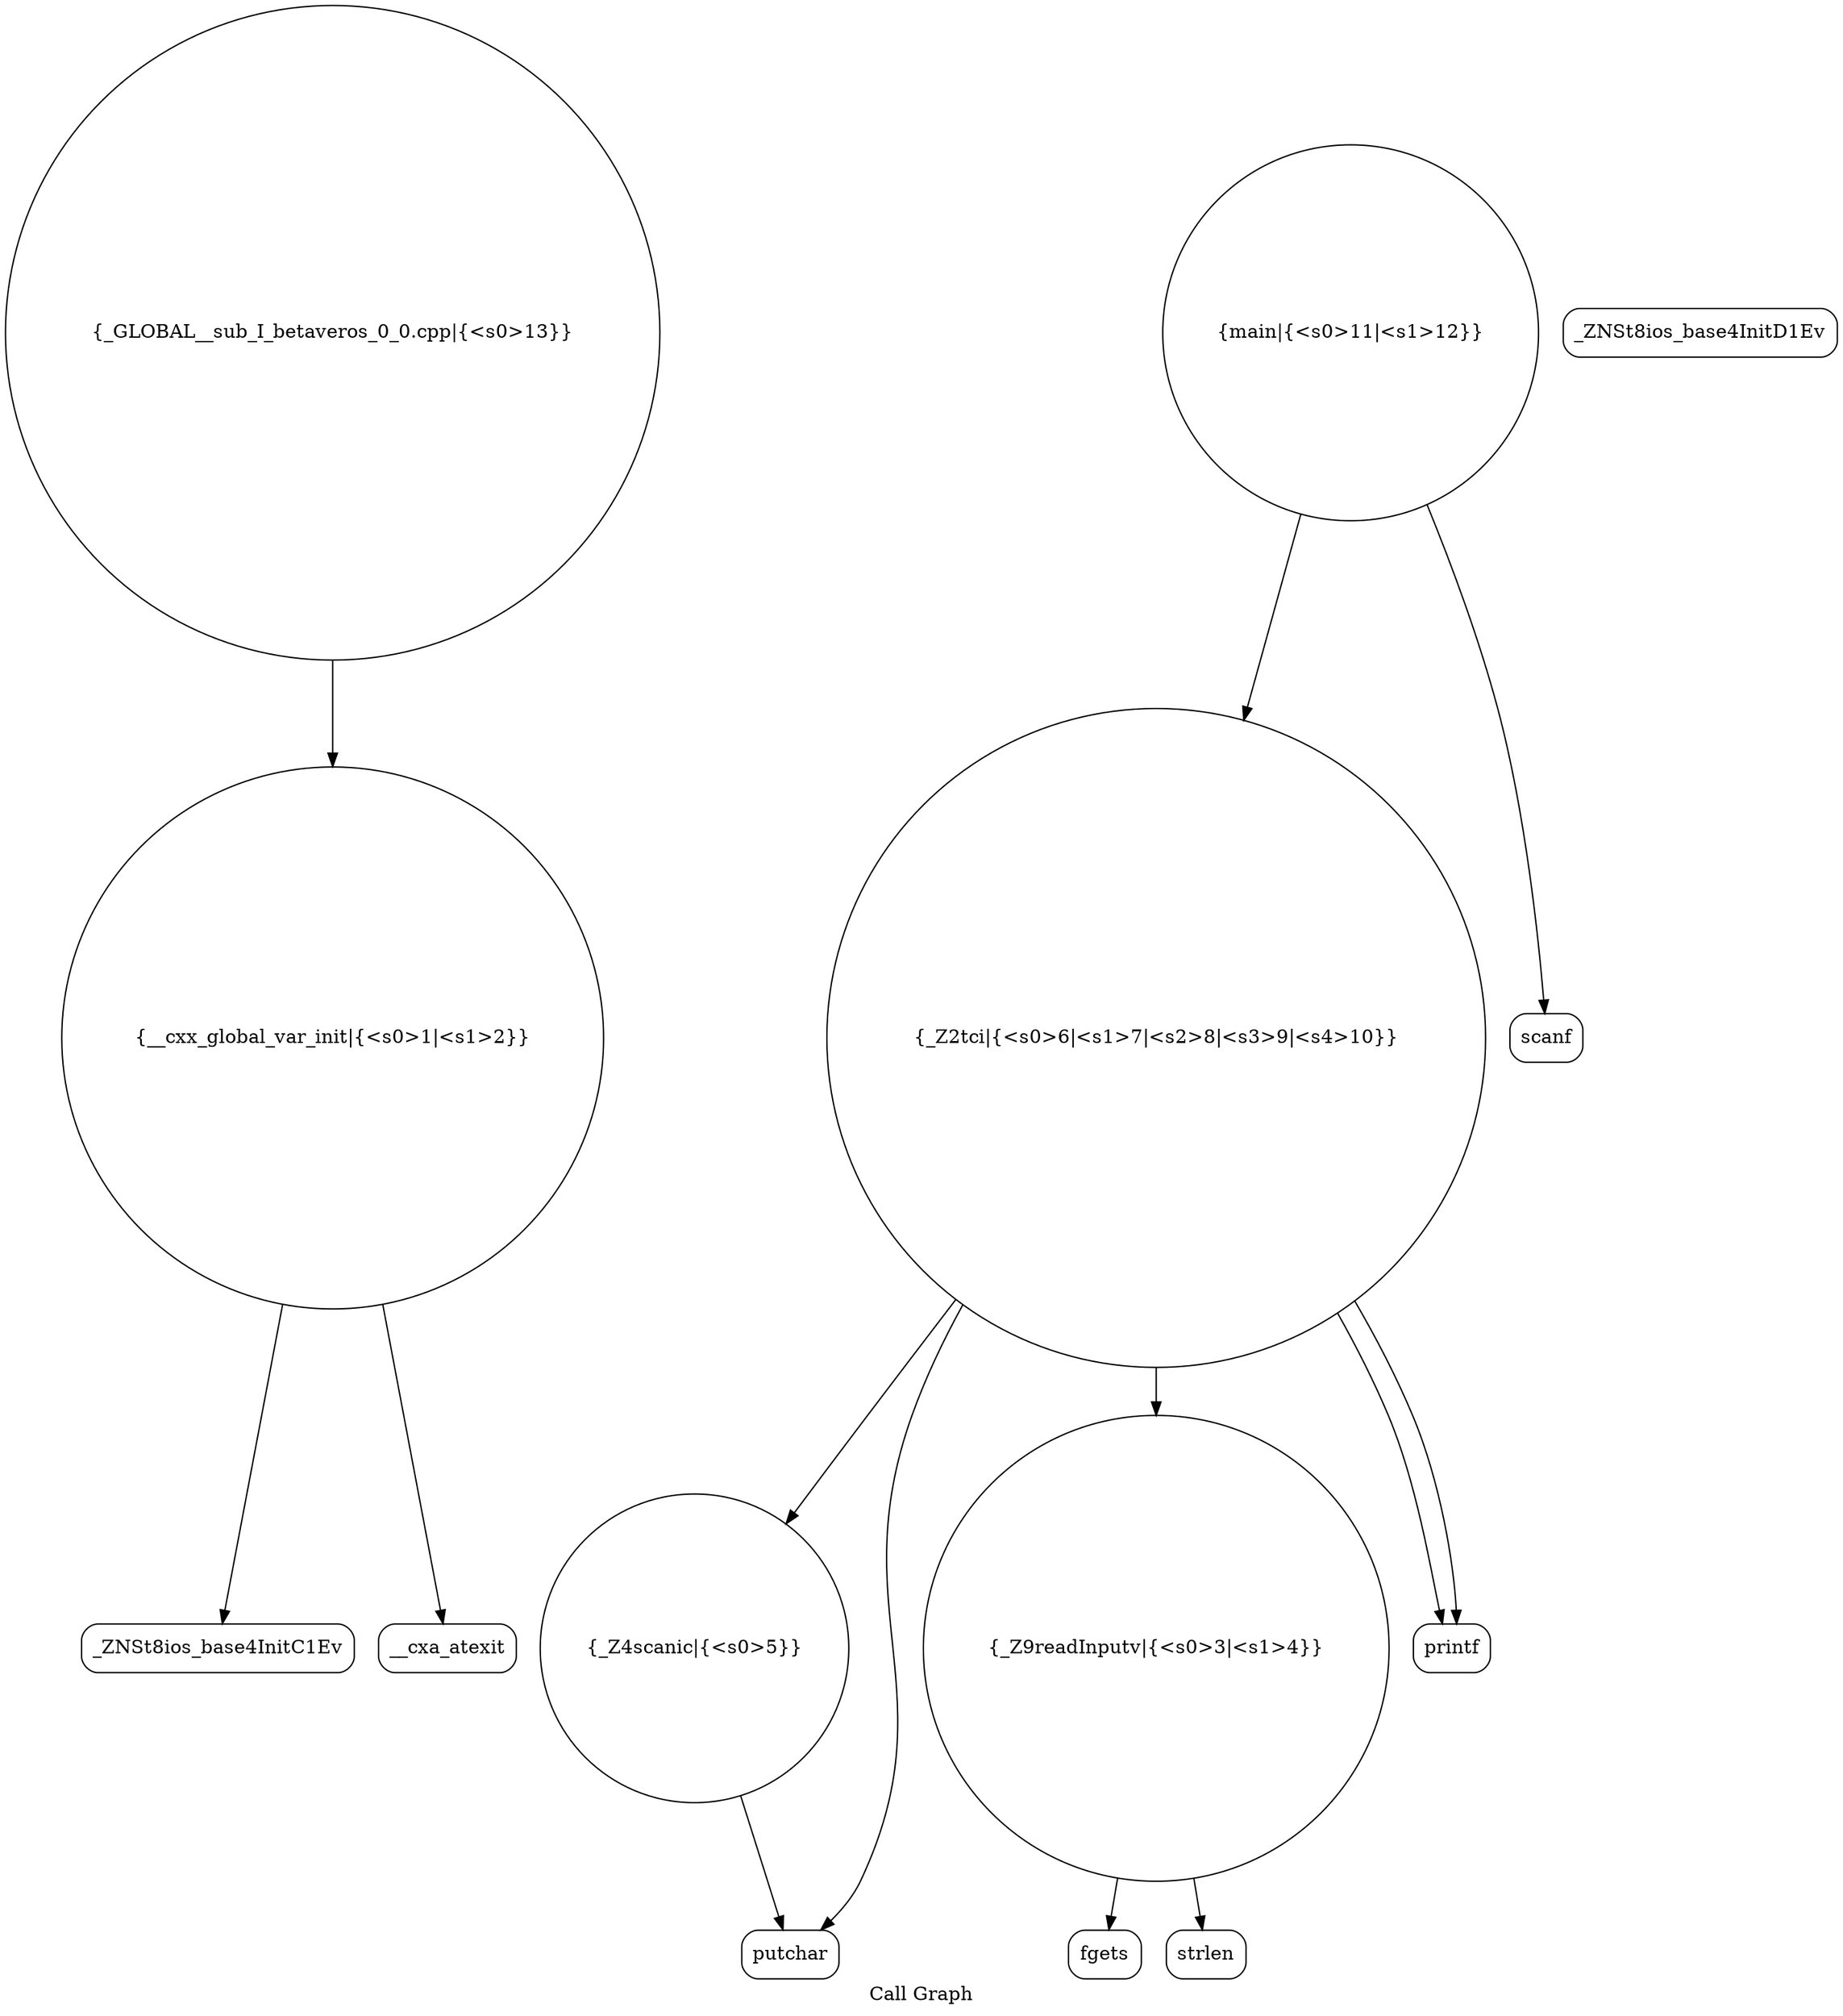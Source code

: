 digraph "Call Graph" {
	label="Call Graph";

	Node0x55a34323b450 [shape=record,shape=circle,label="{__cxx_global_var_init|{<s0>1|<s1>2}}"];
	Node0x55a34323b450:s0 -> Node0x55a34323b8e0[color=black];
	Node0x55a34323b450:s1 -> Node0x55a34323b9e0[color=black];
	Node0x55a34323bbe0 [shape=record,shape=circle,label="{_Z4scanic|{<s0>5}}"];
	Node0x55a34323bbe0:s0 -> Node0x55a34323bc60[color=black];
	Node0x55a34323b960 [shape=record,shape=Mrecord,label="{_ZNSt8ios_base4InitD1Ev}"];
	Node0x55a34323bce0 [shape=record,shape=circle,label="{_Z2tci|{<s0>6|<s1>7|<s2>8|<s3>9|<s4>10}}"];
	Node0x55a34323bce0:s0 -> Node0x55a34323ba60[color=black];
	Node0x55a34323bce0:s1 -> Node0x55a34323bd60[color=black];
	Node0x55a34323bce0:s2 -> Node0x55a34323bbe0[color=black];
	Node0x55a34323bce0:s3 -> Node0x55a34323bc60[color=black];
	Node0x55a34323bce0:s4 -> Node0x55a34323bd60[color=black];
	Node0x55a34323ba60 [shape=record,shape=circle,label="{_Z9readInputv|{<s0>3|<s1>4}}"];
	Node0x55a34323ba60:s0 -> Node0x55a34323bae0[color=black];
	Node0x55a34323ba60:s1 -> Node0x55a34323bb60[color=black];
	Node0x55a34323bde0 [shape=record,shape=circle,label="{main|{<s0>11|<s1>12}}"];
	Node0x55a34323bde0:s0 -> Node0x55a34323be60[color=black];
	Node0x55a34323bde0:s1 -> Node0x55a34323bce0[color=black];
	Node0x55a34323bb60 [shape=record,shape=Mrecord,label="{strlen}"];
	Node0x55a34323bee0 [shape=record,shape=circle,label="{_GLOBAL__sub_I_betaveros_0_0.cpp|{<s0>13}}"];
	Node0x55a34323bee0:s0 -> Node0x55a34323b450[color=black];
	Node0x55a34323b8e0 [shape=record,shape=Mrecord,label="{_ZNSt8ios_base4InitC1Ev}"];
	Node0x55a34323bc60 [shape=record,shape=Mrecord,label="{putchar}"];
	Node0x55a34323b9e0 [shape=record,shape=Mrecord,label="{__cxa_atexit}"];
	Node0x55a34323bd60 [shape=record,shape=Mrecord,label="{printf}"];
	Node0x55a34323bae0 [shape=record,shape=Mrecord,label="{fgets}"];
	Node0x55a34323be60 [shape=record,shape=Mrecord,label="{scanf}"];
}
